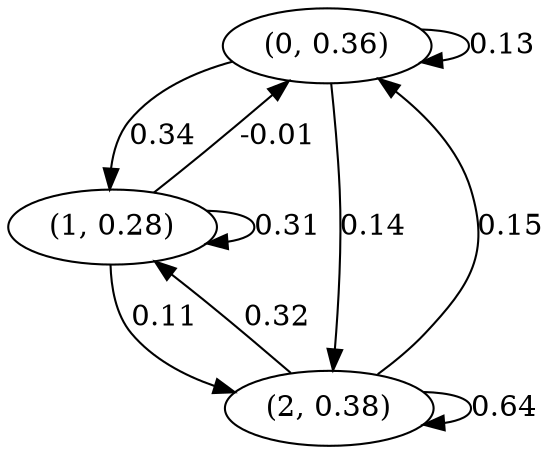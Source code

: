 digraph {
    0 [ label = "(0, 0.36)" ]
    1 [ label = "(1, 0.28)" ]
    2 [ label = "(2, 0.38)" ]
    0 -> 0 [ label = "0.13" ]
    1 -> 1 [ label = "0.31" ]
    2 -> 2 [ label = "0.64" ]
    1 -> 0 [ label = "-0.01" ]
    2 -> 0 [ label = "0.15" ]
    0 -> 1 [ label = "0.34" ]
    2 -> 1 [ label = "0.32" ]
    0 -> 2 [ label = "0.14" ]
    1 -> 2 [ label = "0.11" ]
}

